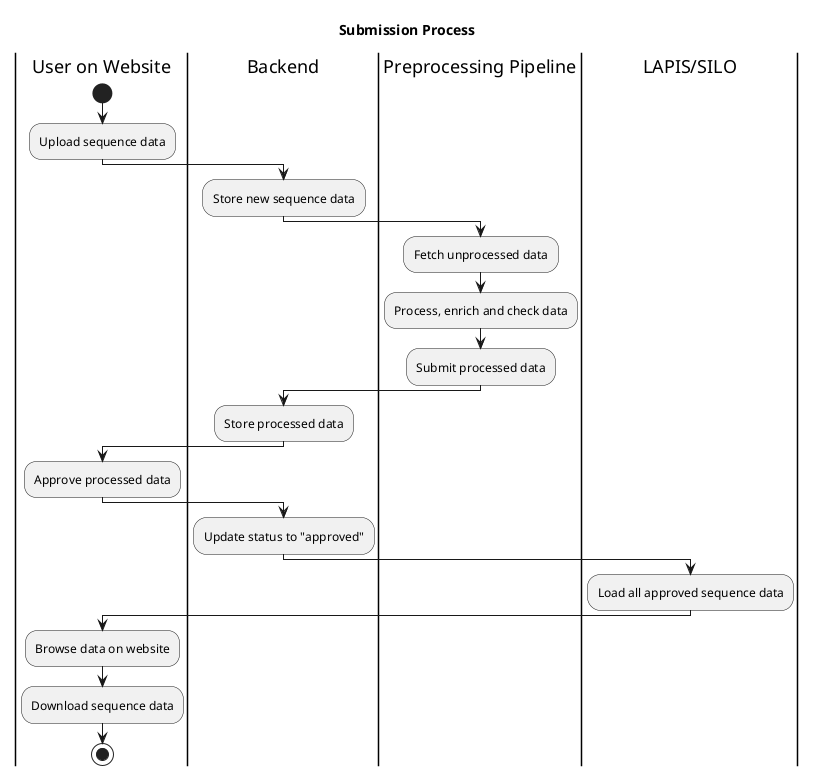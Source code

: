 @startuml

title Submission Process

|User on Website|
start
:Upload sequence data;

|Backend|
:Store new sequence data;

|Preprocessing Pipeline|
:Fetch unprocessed data;
:Process, enrich and check data;
:Submit processed data;

|Backend|
:Store processed data;

|User on Website|
:Approve processed data;

|Backend|
:Update status to "approved";

|LAPIS/SILO|
:Load all approved sequence data;

|User on Website|
:Browse data on website;
:Download sequence data;
stop

@enduml
